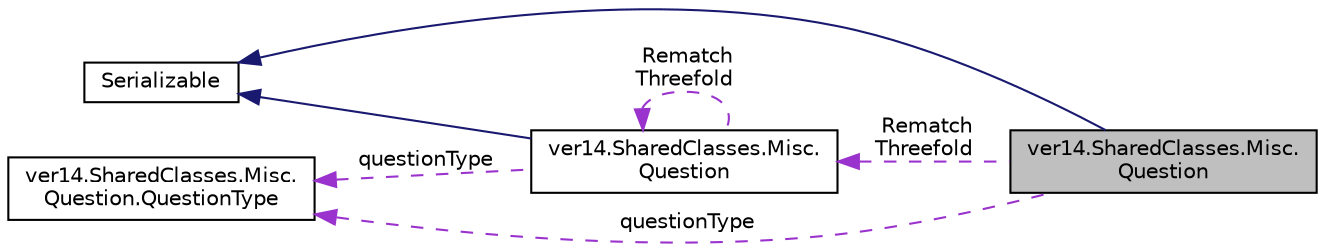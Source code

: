 digraph "ver14.SharedClasses.Misc.Question"
{
 // LATEX_PDF_SIZE
  edge [fontname="Helvetica",fontsize="10",labelfontname="Helvetica",labelfontsize="10"];
  node [fontname="Helvetica",fontsize="10",shape=record];
  rankdir="LR";
  Node1 [label="ver14.SharedClasses.Misc.\lQuestion",height=0.2,width=0.4,color="black", fillcolor="grey75", style="filled", fontcolor="black",tooltip=" "];
  Node2 -> Node1 [dir="back",color="midnightblue",fontsize="10",style="solid",fontname="Helvetica"];
  Node2 [label="Serializable",height=0.2,width=0.4,color="black", fillcolor="white", style="filled",tooltip=" "];
  Node3 -> Node1 [dir="back",color="darkorchid3",fontsize="10",style="dashed",label=" Rematch\nThreefold" ,fontname="Helvetica"];
  Node3 [label="ver14.SharedClasses.Misc.\lQuestion",height=0.2,width=0.4,color="black", fillcolor="white", style="filled",URL="$classver14_1_1_shared_classes_1_1_misc_1_1_question.html",tooltip=" "];
  Node2 -> Node3 [dir="back",color="midnightblue",fontsize="10",style="solid",fontname="Helvetica"];
  Node3 -> Node3 [dir="back",color="darkorchid3",fontsize="10",style="dashed",label=" Rematch\nThreefold" ,fontname="Helvetica"];
  Node4 -> Node3 [dir="back",color="darkorchid3",fontsize="10",style="dashed",label=" questionType" ,fontname="Helvetica"];
  Node4 [label="ver14.SharedClasses.Misc.\lQuestion.QuestionType",height=0.2,width=0.4,color="black", fillcolor="white", style="filled",URL="$enumver14_1_1_shared_classes_1_1_misc_1_1_question_1_1_question_type.html",tooltip=" "];
  Node4 -> Node1 [dir="back",color="darkorchid3",fontsize="10",style="dashed",label=" questionType" ,fontname="Helvetica"];
}
